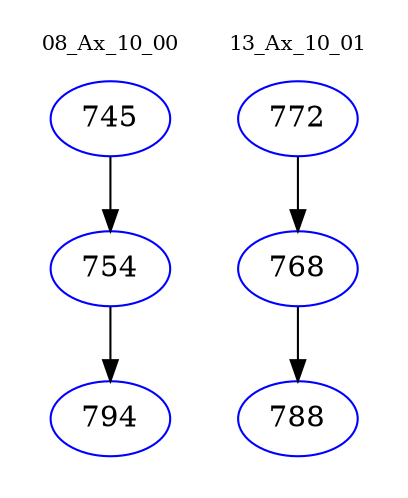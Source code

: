 digraph{
subgraph cluster_0 {
color = white
label = "08_Ax_10_00";
fontsize=10;
T0_745 [label="745", color="blue"]
T0_745 -> T0_754 [color="black"]
T0_754 [label="754", color="blue"]
T0_754 -> T0_794 [color="black"]
T0_794 [label="794", color="blue"]
}
subgraph cluster_1 {
color = white
label = "13_Ax_10_01";
fontsize=10;
T1_772 [label="772", color="blue"]
T1_772 -> T1_768 [color="black"]
T1_768 [label="768", color="blue"]
T1_768 -> T1_788 [color="black"]
T1_788 [label="788", color="blue"]
}
}
